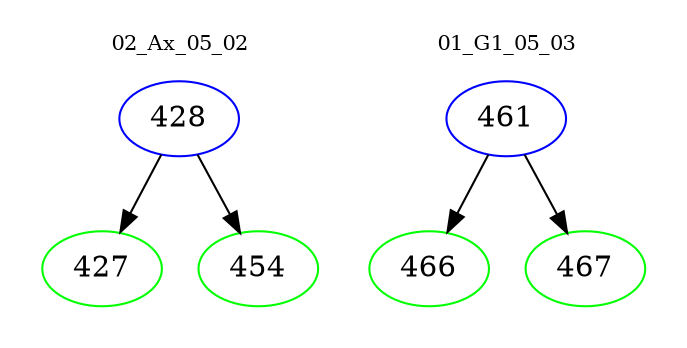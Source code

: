 digraph{
subgraph cluster_0 {
color = white
label = "02_Ax_05_02";
fontsize=10;
T0_428 [label="428", color="blue"]
T0_428 -> T0_427 [color="black"]
T0_427 [label="427", color="green"]
T0_428 -> T0_454 [color="black"]
T0_454 [label="454", color="green"]
}
subgraph cluster_1 {
color = white
label = "01_G1_05_03";
fontsize=10;
T1_461 [label="461", color="blue"]
T1_461 -> T1_466 [color="black"]
T1_466 [label="466", color="green"]
T1_461 -> T1_467 [color="black"]
T1_467 [label="467", color="green"]
}
}
